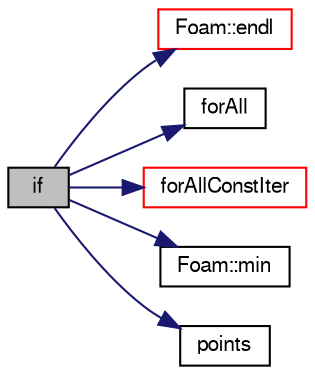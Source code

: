 digraph "if"
{
  bgcolor="transparent";
  edge [fontname="FreeSans",fontsize="10",labelfontname="FreeSans",labelfontsize="10"];
  node [fontname="FreeSans",fontsize="10",shape=record];
  rankdir="LR";
  Node2885 [label="if",height=0.2,width=0.4,color="black", fillcolor="grey75", style="filled", fontcolor="black"];
  Node2885 -> Node2886 [color="midnightblue",fontsize="10",style="solid",fontname="FreeSans"];
  Node2886 [label="Foam::endl",height=0.2,width=0.4,color="red",URL="$a21124.html#a2db8fe02a0d3909e9351bb4275b23ce4",tooltip="Add newline and flush stream. "];
  Node2885 -> Node2888 [color="midnightblue",fontsize="10",style="solid",fontname="FreeSans"];
  Node2888 [label="forAll",height=0.2,width=0.4,color="black",URL="$a17900.html#a7b8c1d8d7d2cd7157ce78a5b058268eb"];
  Node2885 -> Node2889 [color="midnightblue",fontsize="10",style="solid",fontname="FreeSans"];
  Node2889 [label="forAllConstIter",height=0.2,width=0.4,color="red",URL="$a38141.html#ae21e2836509b0fa7f7cedf6493b11b09"];
  Node2885 -> Node3097 [color="midnightblue",fontsize="10",style="solid",fontname="FreeSans"];
  Node3097 [label="Foam::min",height=0.2,width=0.4,color="black",URL="$a21124.html#a253e112ad2d56d96230ff39ea7f442dc"];
  Node2885 -> Node3189 [color="midnightblue",fontsize="10",style="solid",fontname="FreeSans"];
  Node3189 [label="points",height=0.2,width=0.4,color="black",URL="$a17900.html#a43f0c6ecb5f777015da64f362c5e2739"];
}
